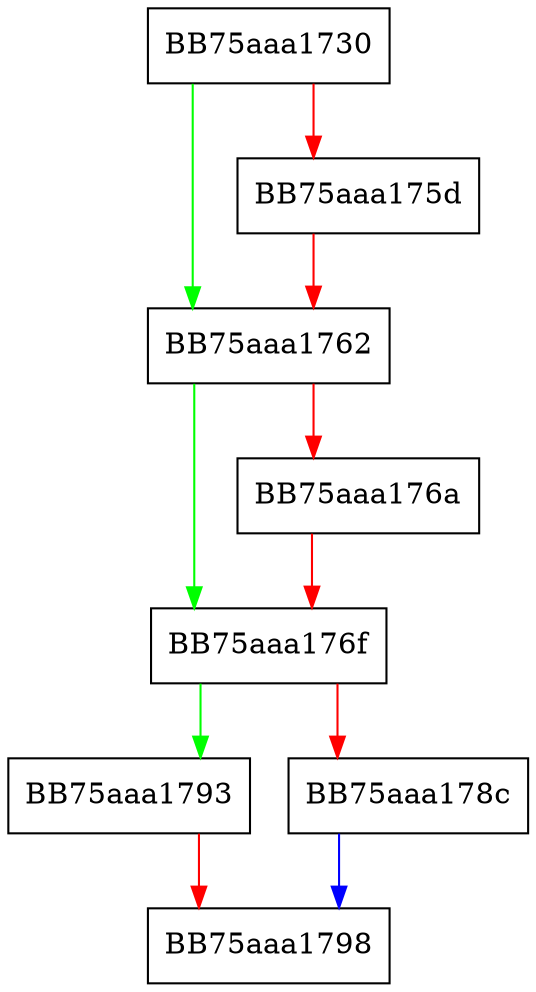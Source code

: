 digraph RpfAPI_UfsGetMetadataShort {
  node [shape="box"];
  graph [splines=ortho];
  BB75aaa1730 -> BB75aaa1762 [color="green"];
  BB75aaa1730 -> BB75aaa175d [color="red"];
  BB75aaa175d -> BB75aaa1762 [color="red"];
  BB75aaa1762 -> BB75aaa176f [color="green"];
  BB75aaa1762 -> BB75aaa176a [color="red"];
  BB75aaa176a -> BB75aaa176f [color="red"];
  BB75aaa176f -> BB75aaa1793 [color="green"];
  BB75aaa176f -> BB75aaa178c [color="red"];
  BB75aaa178c -> BB75aaa1798 [color="blue"];
  BB75aaa1793 -> BB75aaa1798 [color="red"];
}